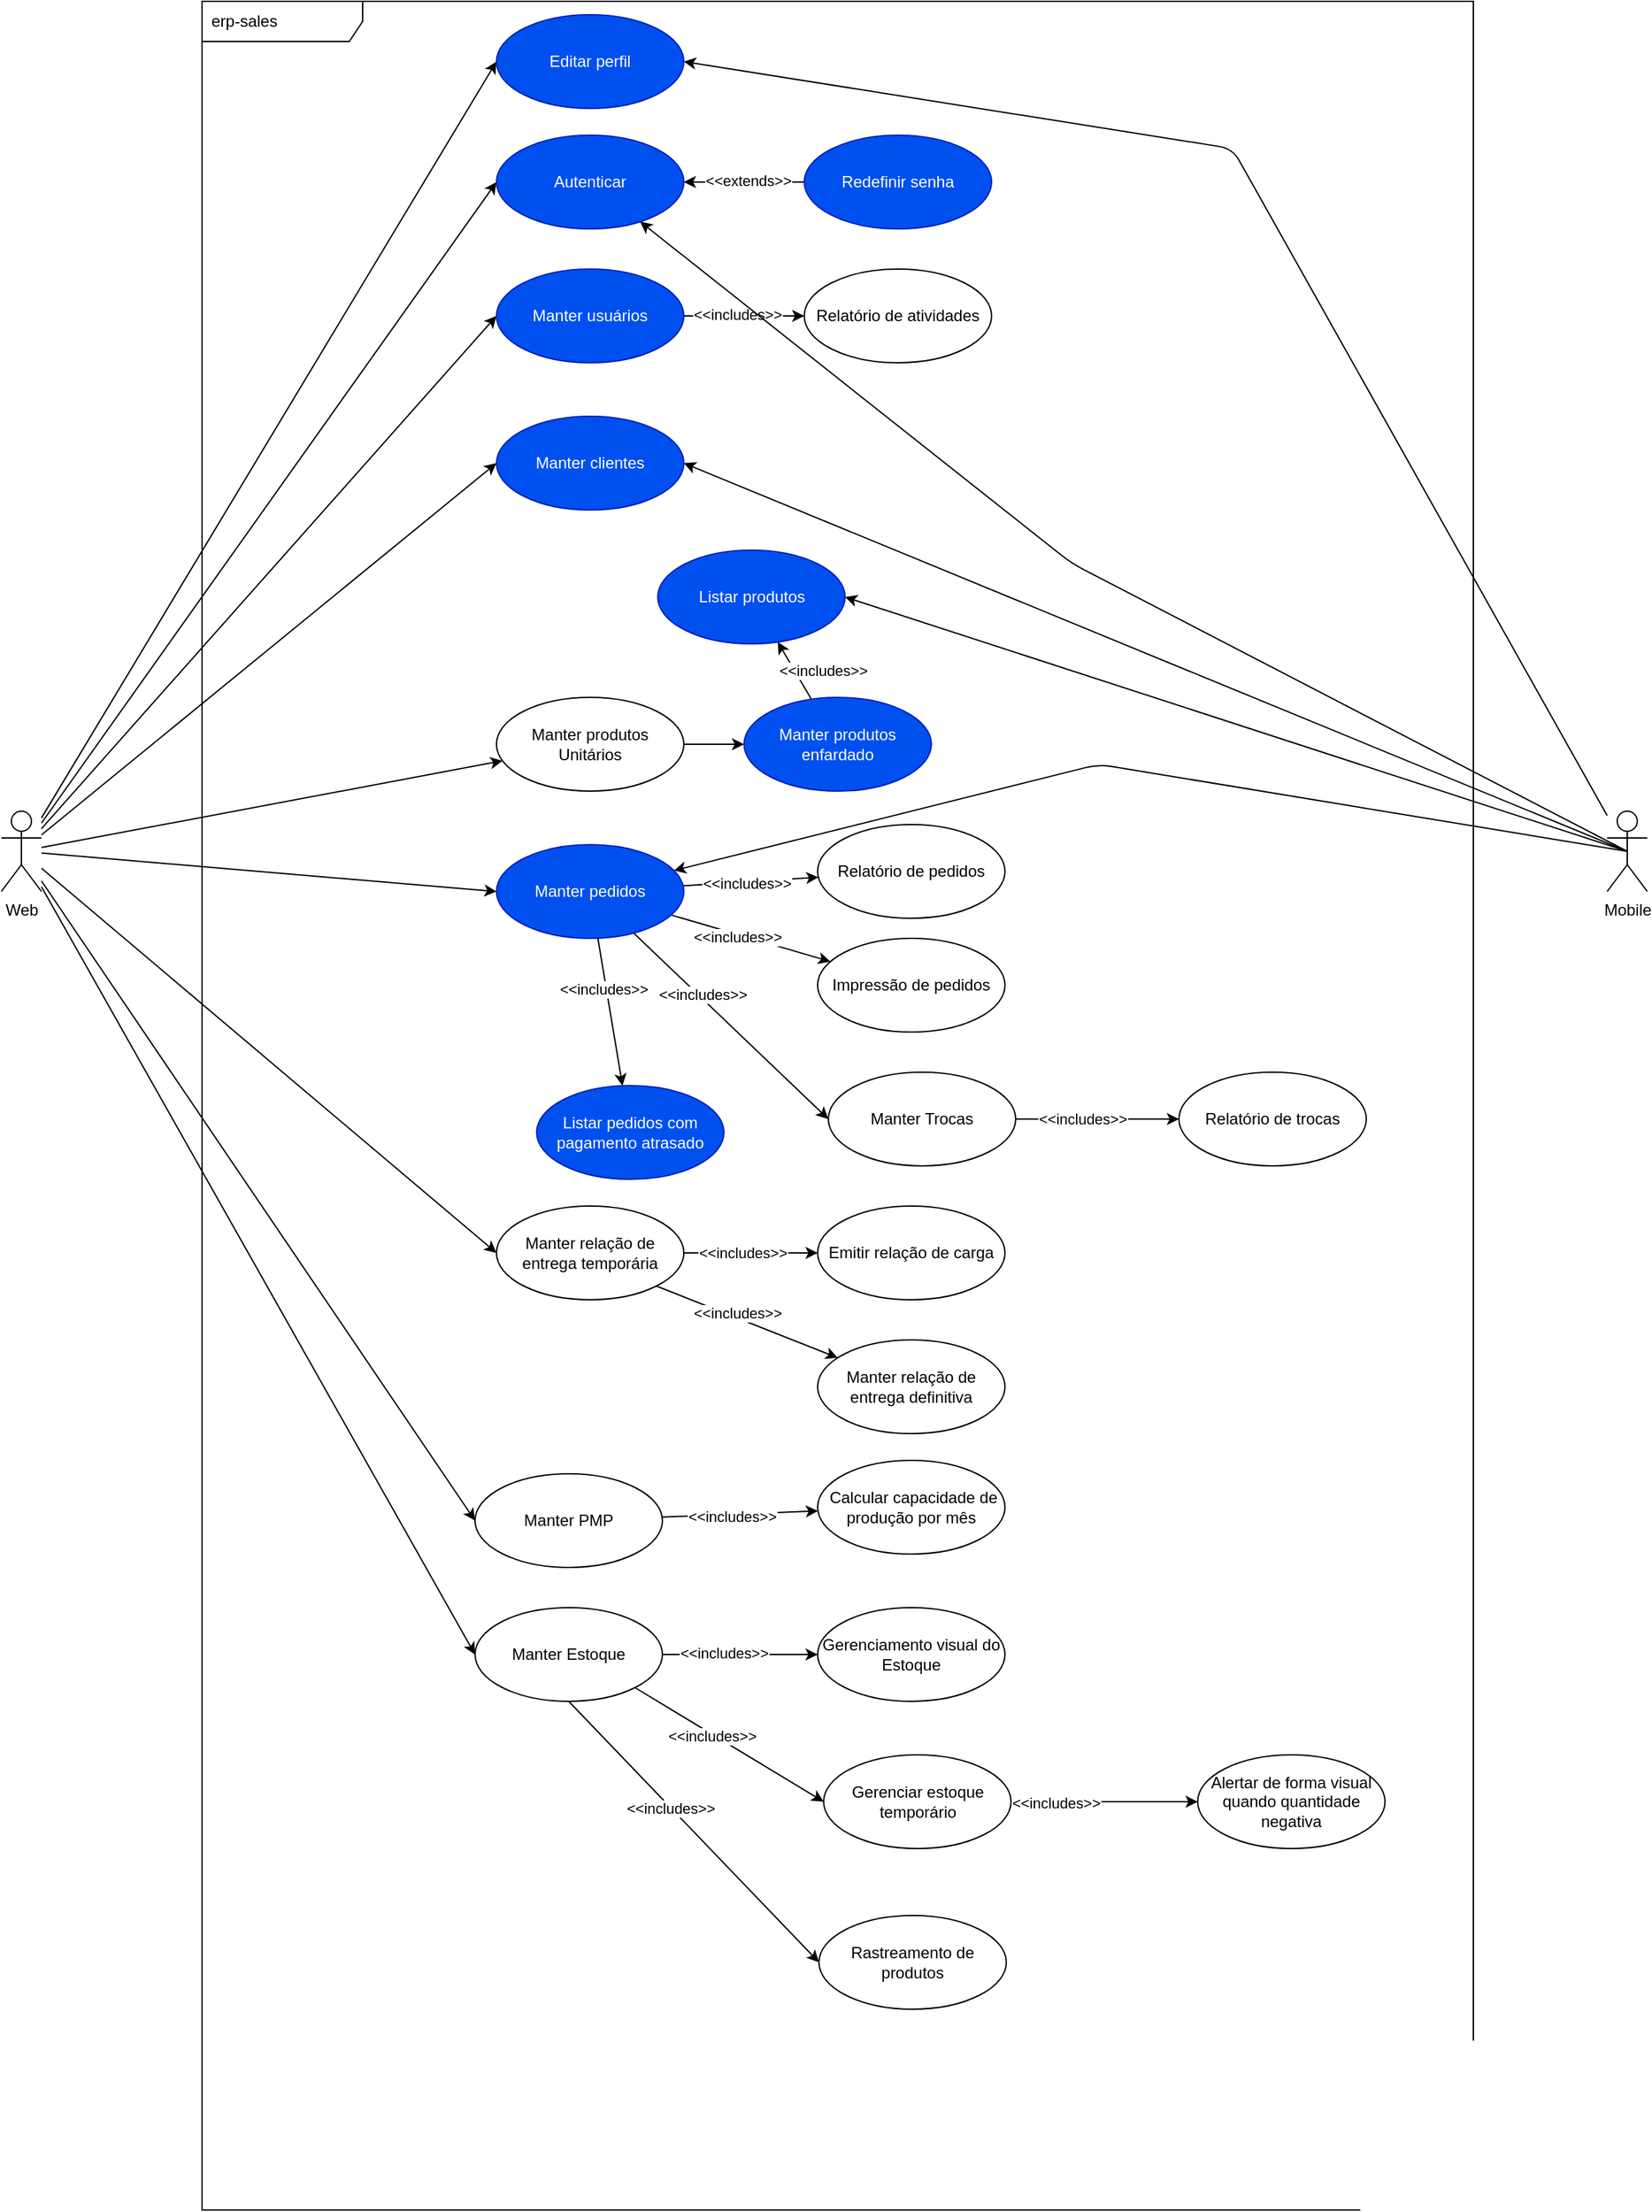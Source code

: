 <mxfile version="20.8.16" type="device"><diagram id="Vpfu3FPoBB0EHiPbHwrK" name="Página-1"><mxGraphModel dx="2073" dy="832" grid="1" gridSize="10" guides="1" tooltips="1" connect="1" arrows="1" fold="1" page="1" pageScale="1" pageWidth="827" pageHeight="1169" math="0" shadow="0"><root><mxCell id="0"/><mxCell id="1" parent="0"/><mxCell id="2" value="erp-sales" style="shape=umlFrame;whiteSpace=wrap;html=1;width=120;height=30;boundedLbl=1;verticalAlign=middle;align=left;spacingLeft=5;" parent="1" vertex="1"><mxGeometry x="210" width="950" height="1650" as="geometry"/></mxCell><mxCell id="42" style="edgeStyle=none;html=1;entryX=0;entryY=0.5;entryDx=0;entryDy=0;" parent="1" source="3" target="4" edge="1"><mxGeometry relative="1" as="geometry"/></mxCell><mxCell id="43" style="edgeStyle=none;html=1;entryX=0;entryY=0.5;entryDx=0;entryDy=0;" parent="1" source="3" target="7" edge="1"><mxGeometry relative="1" as="geometry"/></mxCell><mxCell id="44" style="edgeStyle=none;html=1;" parent="1" source="3" target="8" edge="1"><mxGeometry relative="1" as="geometry"/></mxCell><mxCell id="45" style="edgeStyle=none;html=1;entryX=0;entryY=0.5;entryDx=0;entryDy=0;" parent="1" source="3" target="9" edge="1"><mxGeometry relative="1" as="geometry"/></mxCell><mxCell id="59" style="edgeStyle=none;html=1;entryX=0;entryY=0.5;entryDx=0;entryDy=0;" parent="1" source="3" target="6" edge="1"><mxGeometry relative="1" as="geometry"/></mxCell><mxCell id="60" style="edgeStyle=none;html=1;entryX=0;entryY=0.5;entryDx=0;entryDy=0;" parent="1" source="3" target="51" edge="1"><mxGeometry relative="1" as="geometry"/></mxCell><mxCell id="64" style="edgeStyle=none;html=1;entryX=0;entryY=0.5;entryDx=0;entryDy=0;" parent="1" source="3" target="13" edge="1"><mxGeometry relative="1" as="geometry"/></mxCell><mxCell id="66" style="edgeStyle=none;html=1;entryX=0;entryY=0.5;entryDx=0;entryDy=0;" parent="1" source="3" target="12" edge="1"><mxGeometry relative="1" as="geometry"/></mxCell><mxCell id="71" style="edgeStyle=none;html=1;entryX=0;entryY=0.5;entryDx=0;entryDy=0;" parent="1" source="3" target="70" edge="1"><mxGeometry relative="1" as="geometry"/></mxCell><mxCell id="3" value="Web" style="shape=umlActor;verticalLabelPosition=bottom;verticalAlign=top;html=1;" parent="1" vertex="1"><mxGeometry x="60" y="605" width="30" height="60" as="geometry"/></mxCell><mxCell id="36" value="" style="edgeStyle=none;html=1;" parent="1" source="4" target="34" edge="1"><mxGeometry relative="1" as="geometry"/></mxCell><mxCell id="37" value="&amp;lt;&amp;lt;includes&amp;gt;&amp;gt;" style="edgeLabel;html=1;align=center;verticalAlign=middle;resizable=0;points=[];" parent="36" vertex="1" connectable="0"><mxGeometry x="-0.222" y="-1" relative="1" as="geometry"><mxPoint x="5" y="-2" as="offset"/></mxGeometry></mxCell><mxCell id="4" value="Manter usuários" style="ellipse;whiteSpace=wrap;html=1;fillColor=#0050ef;fontColor=#ffffff;strokeColor=#001DBC;" parent="1" vertex="1"><mxGeometry x="430" y="200" width="140" height="70" as="geometry"/></mxCell><mxCell id="6" value="Autenticar" style="ellipse;whiteSpace=wrap;html=1;fillColor=#0050ef;fontColor=#ffffff;strokeColor=#001DBC;" parent="1" vertex="1"><mxGeometry x="430" y="100" width="140" height="70" as="geometry"/></mxCell><mxCell id="7" value="Manter clientes" style="ellipse;whiteSpace=wrap;html=1;fillColor=#0050ef;fontColor=#ffffff;strokeColor=#001DBC;" parent="1" vertex="1"><mxGeometry x="430" y="310" width="140" height="70" as="geometry"/></mxCell><mxCell id="94" style="edgeStyle=none;html=1;fontFamily=Helvetica;fontSize=12;fontColor=rgb(240, 240, 240);" parent="1" source="105" target="93" edge="1"><mxGeometry relative="1" as="geometry"/></mxCell><mxCell id="95" value="&amp;lt;&amp;lt;includes&amp;gt;&amp;gt;" style="edgeLabel;html=1;align=center;verticalAlign=middle;resizable=0;points=[];fontSize=11;fontFamily=Helvetica;fontColor=default;" parent="94" vertex="1" connectable="0"><mxGeometry x="-0.439" y="-2" relative="1" as="geometry"><mxPoint x="14" y="-9" as="offset"/></mxGeometry></mxCell><mxCell id="106" style="edgeStyle=none;html=1;" parent="1" source="8" target="105" edge="1"><mxGeometry relative="1" as="geometry"/></mxCell><mxCell id="8" value="Manter produtos Unitários" style="ellipse;whiteSpace=wrap;html=1;" parent="1" vertex="1"><mxGeometry x="430" y="520" width="140" height="70" as="geometry"/></mxCell><mxCell id="16" value="" style="edgeStyle=none;html=1;" parent="1" source="9" target="15" edge="1"><mxGeometry relative="1" as="geometry"/></mxCell><mxCell id="17" value="&amp;lt;&amp;lt;includes&amp;gt;&amp;gt;" style="edgeLabel;html=1;align=center;verticalAlign=middle;resizable=0;points=[];" parent="16" vertex="1" connectable="0"><mxGeometry x="-0.275" y="-1" relative="1" as="geometry"><mxPoint x="11" y="-1" as="offset"/></mxGeometry></mxCell><mxCell id="47" style="edgeStyle=none;html=1;" parent="1" source="9" target="46" edge="1"><mxGeometry relative="1" as="geometry"/></mxCell><mxCell id="48" value="&amp;lt;&amp;lt;includes&amp;gt;&amp;gt;" style="edgeLabel;html=1;align=center;verticalAlign=middle;resizable=0;points=[];" parent="47" vertex="1" connectable="0"><mxGeometry x="-0.326" y="1" relative="1" as="geometry"><mxPoint x="9" y="5" as="offset"/></mxGeometry></mxCell><mxCell id="74" style="edgeStyle=none;html=1;entryX=0;entryY=0.5;entryDx=0;entryDy=0;" parent="1" source="9" target="72" edge="1"><mxGeometry relative="1" as="geometry"/></mxCell><mxCell id="75" value="&amp;lt;&amp;lt;includes&amp;gt;&amp;gt;" style="edgeLabel;html=1;align=center;verticalAlign=middle;resizable=0;points=[];" parent="74" vertex="1" connectable="0"><mxGeometry x="-0.314" y="2" relative="1" as="geometry"><mxPoint as="offset"/></mxGeometry></mxCell><mxCell id="103" style="edgeStyle=none;html=1;" parent="1" source="9" target="102" edge="1"><mxGeometry relative="1" as="geometry"/></mxCell><mxCell id="104" value="&amp;lt;&amp;lt;includes&amp;gt;&amp;gt;" style="edgeLabel;html=1;align=center;verticalAlign=middle;resizable=0;points=[];" parent="103" vertex="1" connectable="0"><mxGeometry x="-0.315" y="-2" relative="1" as="geometry"><mxPoint as="offset"/></mxGeometry></mxCell><mxCell id="9" value="Manter pedidos" style="ellipse;whiteSpace=wrap;html=1;fillColor=#0050ef;fontColor=#ffffff;strokeColor=#001DBC;" parent="1" vertex="1"><mxGeometry x="430" y="630" width="140" height="70" as="geometry"/></mxCell><mxCell id="33" value="" style="edgeStyle=none;html=1;" parent="1" source="12" target="32" edge="1"><mxGeometry relative="1" as="geometry"/></mxCell><mxCell id="49" value="&amp;lt;&amp;lt;includes&amp;gt;&amp;gt;" style="edgeLabel;html=1;align=center;verticalAlign=middle;resizable=0;points=[];" parent="33" vertex="1" connectable="0"><mxGeometry x="-0.34" y="-1" relative="1" as="geometry"><mxPoint x="13" as="offset"/></mxGeometry></mxCell><mxCell id="12" value="Manter PMP" style="ellipse;whiteSpace=wrap;html=1;" parent="1" vertex="1"><mxGeometry x="414" y="1100" width="140" height="70" as="geometry"/></mxCell><mxCell id="27" value="" style="edgeStyle=none;html=1;" parent="1" source="13" target="26" edge="1"><mxGeometry relative="1" as="geometry"/></mxCell><mxCell id="28" value="&amp;lt;&amp;lt;includes&amp;gt;&amp;gt;" style="edgeLabel;html=1;align=center;verticalAlign=middle;resizable=0;points=[];" parent="27" vertex="1" connectable="0"><mxGeometry x="-0.45" y="2" relative="1" as="geometry"><mxPoint x="14" y="1" as="offset"/></mxGeometry></mxCell><mxCell id="13" value="Manter Estoque" style="ellipse;whiteSpace=wrap;html=1;" parent="1" vertex="1"><mxGeometry x="414" y="1200" width="140" height="70" as="geometry"/></mxCell><mxCell id="31" value="" style="edgeStyle=none;html=1;" parent="1" edge="1"><mxGeometry relative="1" as="geometry"><mxPoint x="570" y="1385" as="sourcePoint"/></mxGeometry></mxCell><mxCell id="50" value="&amp;lt;&amp;lt;includes&amp;gt;&amp;gt;" style="edgeLabel;html=1;align=center;verticalAlign=middle;resizable=0;points=[];" parent="31" vertex="1" connectable="0"><mxGeometry x="-0.463" relative="1" as="geometry"><mxPoint x="20" as="offset"/></mxGeometry></mxCell><mxCell id="15" value="Relatório de pedidos" style="ellipse;whiteSpace=wrap;html=1;" parent="1" vertex="1"><mxGeometry x="670" y="615" width="140" height="70" as="geometry"/></mxCell><mxCell id="26" value="Gerenciamento visual do Estoque" style="ellipse;whiteSpace=wrap;html=1;" parent="1" vertex="1"><mxGeometry x="670" y="1200" width="140" height="70" as="geometry"/></mxCell><mxCell id="32" value="&amp;nbsp;Calcular capacidade de produção por mês" style="ellipse;whiteSpace=wrap;html=1;" parent="1" vertex="1"><mxGeometry x="670" y="1090" width="140" height="70" as="geometry"/></mxCell><mxCell id="34" value="Relatório de atividades" style="ellipse;whiteSpace=wrap;html=1;" parent="1" vertex="1"><mxGeometry x="660" y="200" width="140" height="70" as="geometry"/></mxCell><mxCell id="46" value="Impressão de pedidos" style="ellipse;whiteSpace=wrap;html=1;" parent="1" vertex="1"><mxGeometry x="670" y="700" width="140" height="70" as="geometry"/></mxCell><mxCell id="54" style="edgeStyle=none;html=1;" parent="1" source="51" target="53" edge="1"><mxGeometry relative="1" as="geometry"/></mxCell><mxCell id="55" value="&amp;lt;&amp;lt;includes&amp;gt;&amp;gt;" style="edgeLabel;html=1;align=center;verticalAlign=middle;resizable=0;points=[];" parent="54" vertex="1" connectable="0"><mxGeometry x="-0.323" y="-1" relative="1" as="geometry"><mxPoint x="10" y="-1" as="offset"/></mxGeometry></mxCell><mxCell id="79" style="edgeStyle=none;html=1;exitX=1;exitY=1;exitDx=0;exitDy=0;" parent="1" source="51" target="78" edge="1"><mxGeometry relative="1" as="geometry"/></mxCell><mxCell id="80" value="&amp;lt;&amp;lt;includes&amp;gt;&amp;gt;" style="edgeLabel;html=1;align=center;verticalAlign=middle;resizable=0;points=[];" parent="79" vertex="1" connectable="0"><mxGeometry x="-0.442" y="2" relative="1" as="geometry"><mxPoint x="22" y="7" as="offset"/></mxGeometry></mxCell><mxCell id="51" value="Manter relação de entrega temporária" style="ellipse;whiteSpace=wrap;html=1;" parent="1" vertex="1"><mxGeometry x="430" y="900" width="140" height="70" as="geometry"/></mxCell><mxCell id="53" value="Emitir relação de carga" style="ellipse;whiteSpace=wrap;html=1;" parent="1" vertex="1"><mxGeometry x="670" y="900" width="140" height="70" as="geometry"/></mxCell><mxCell id="57" value="" style="edgeStyle=none;html=1;exitX=0;exitY=0.5;exitDx=0;exitDy=0;" parent="1" source="56" target="6" edge="1"><mxGeometry relative="1" as="geometry"><mxPoint x="650" y="130" as="sourcePoint"/></mxGeometry></mxCell><mxCell id="58" value="&amp;lt;&amp;lt;extends&amp;gt;&amp;gt;" style="edgeLabel;html=1;align=center;verticalAlign=middle;resizable=0;points=[];" parent="57" vertex="1" connectable="0"><mxGeometry x="-0.356" y="1" relative="1" as="geometry"><mxPoint x="-13" y="-2" as="offset"/></mxGeometry></mxCell><mxCell id="56" value="Redefinir senha" style="ellipse;whiteSpace=wrap;html=1;fillColor=#0050ef;fontColor=#ffffff;strokeColor=#001DBC;" parent="1" vertex="1"><mxGeometry x="660" y="100" width="140" height="70" as="geometry"/></mxCell><mxCell id="82" value="" style="edgeStyle=none;html=1;" parent="1" edge="1"><mxGeometry relative="1" as="geometry"><mxPoint x="810" y="1065" as="sourcePoint"/></mxGeometry></mxCell><mxCell id="70" value="Editar perfil" style="ellipse;whiteSpace=wrap;html=1;fillColor=#0050ef;fontColor=#ffffff;strokeColor=#001DBC;" parent="1" vertex="1"><mxGeometry x="430" y="10" width="140" height="70" as="geometry"/></mxCell><mxCell id="76" value="" style="edgeStyle=none;html=1;" parent="1" source="72" target="73" edge="1"><mxGeometry relative="1" as="geometry"/></mxCell><mxCell id="77" value="&amp;lt;&amp;lt;includes&amp;gt;&amp;gt;" style="edgeLabel;html=1;align=center;verticalAlign=middle;resizable=0;points=[];" parent="76" vertex="1" connectable="0"><mxGeometry x="-0.278" relative="1" as="geometry"><mxPoint x="6" as="offset"/></mxGeometry></mxCell><mxCell id="72" value="Manter Trocas" style="ellipse;whiteSpace=wrap;html=1;" parent="1" vertex="1"><mxGeometry x="678" y="800" width="140" height="70" as="geometry"/></mxCell><mxCell id="73" value="Relatório de trocas" style="ellipse;whiteSpace=wrap;html=1;" parent="1" vertex="1"><mxGeometry x="940" y="800" width="140" height="70" as="geometry"/></mxCell><mxCell id="78" value="Manter relação de entrega definitiva" style="ellipse;whiteSpace=wrap;html=1;" parent="1" vertex="1"><mxGeometry x="670" y="1000" width="140" height="70" as="geometry"/></mxCell><mxCell id="83" style="edgeStyle=none;html=1;exitX=1;exitY=1;exitDx=0;exitDy=0;entryX=0;entryY=0.5;entryDx=0;entryDy=0;" parent="1" source="13" target="85" edge="1"><mxGeometry relative="1" as="geometry"><mxPoint x="569.997" y="1550.251" as="sourcePoint"/></mxGeometry></mxCell><mxCell id="84" value="&amp;lt;&amp;lt;includes&amp;gt;&amp;gt;" style="edgeLabel;html=1;align=center;verticalAlign=middle;resizable=0;points=[];" parent="83" vertex="1" connectable="0"><mxGeometry x="-0.183" y="-1" relative="1" as="geometry"><mxPoint as="offset"/></mxGeometry></mxCell><mxCell id="87" style="edgeStyle=none;html=1;exitX=1;exitY=0.5;exitDx=0;exitDy=0;entryX=0;entryY=0.5;entryDx=0;entryDy=0;" parent="1" source="85" target="86" edge="1"><mxGeometry relative="1" as="geometry"/></mxCell><mxCell id="88" value="&amp;lt;&amp;lt;includes&amp;gt;&amp;gt;" style="edgeLabel;html=1;align=center;verticalAlign=middle;resizable=0;points=[];" parent="87" vertex="1" connectable="0"><mxGeometry x="-0.534" y="-1" relative="1" as="geometry"><mxPoint x="1" as="offset"/></mxGeometry></mxCell><mxCell id="85" value="Gerenciar estoque temporário" style="ellipse;whiteSpace=wrap;html=1;" parent="1" vertex="1"><mxGeometry x="674.5" y="1310" width="140" height="70" as="geometry"/></mxCell><mxCell id="86" value="Alertar de forma visual quando quantidade negativa" style="ellipse;whiteSpace=wrap;html=1;" parent="1" vertex="1"><mxGeometry x="954" y="1310" width="140" height="70" as="geometry"/></mxCell><mxCell id="90" style="edgeStyle=none;html=1;fontFamily=Helvetica;fontSize=12;fontColor=rgb(240, 240, 240);exitX=0.5;exitY=0.5;exitDx=0;exitDy=0;exitPerimeter=0;" parent="1" source="M2-9PNbFp-CF4zyXc2WS-96" target="6" edge="1"><mxGeometry relative="1" as="geometry"><Array as="points"><mxPoint x="860" y="420"/></Array><mxPoint x="1250" y="631.852" as="sourcePoint"/></mxGeometry></mxCell><mxCell id="91" style="edgeStyle=none;html=1;entryX=1;entryY=0.5;entryDx=0;entryDy=0;fontFamily=Helvetica;fontSize=12;fontColor=rgb(240, 240, 240);exitX=0.5;exitY=0.5;exitDx=0;exitDy=0;exitPerimeter=0;" parent="1" source="M2-9PNbFp-CF4zyXc2WS-96" target="7" edge="1"><mxGeometry relative="1" as="geometry"><mxPoint x="1250" y="633.633" as="sourcePoint"/></mxGeometry></mxCell><mxCell id="92" style="edgeStyle=none;html=1;fontFamily=Helvetica;fontSize=12;fontColor=rgb(240, 240, 240);exitX=0.5;exitY=0.5;exitDx=0;exitDy=0;exitPerimeter=0;" parent="1" source="M2-9PNbFp-CF4zyXc2WS-96" target="9" edge="1"><mxGeometry relative="1" as="geometry"><Array as="points"><mxPoint x="880" y="570"/></Array><mxPoint x="1250" y="637.273" as="sourcePoint"/></mxGeometry></mxCell><mxCell id="96" style="edgeStyle=none;html=1;entryX=1;entryY=0.5;entryDx=0;entryDy=0;fontFamily=Helvetica;fontSize=12;fontColor=rgb(240, 240, 240);exitX=0.5;exitY=0.5;exitDx=0;exitDy=0;exitPerimeter=0;" parent="1" source="M2-9PNbFp-CF4zyXc2WS-96" target="93" edge="1"><mxGeometry relative="1" as="geometry"><mxPoint x="1250" y="635" as="sourcePoint"/></mxGeometry></mxCell><mxCell id="93" value="Listar produtos" style="ellipse;whiteSpace=wrap;html=1;fillColor=#0050ef;fontColor=#ffffff;strokeColor=#001DBC;" parent="1" vertex="1"><mxGeometry x="550.5" y="410" width="140" height="70" as="geometry"/></mxCell><mxCell id="98" style="edgeStyle=none;html=1;entryX=1;entryY=0.5;entryDx=0;entryDy=0;" parent="1" source="M2-9PNbFp-CF4zyXc2WS-96" target="70" edge="1"><mxGeometry relative="1" as="geometry"><Array as="points"><mxPoint x="980" y="110"/></Array></mxGeometry></mxCell><mxCell id="M2-9PNbFp-CF4zyXc2WS-96" value="Mobile" style="shape=umlActor;verticalLabelPosition=bottom;verticalAlign=top;html=1;" parent="1" vertex="1"><mxGeometry x="1260" y="605" width="30" height="60" as="geometry"/></mxCell><mxCell id="99" style="edgeStyle=none;html=1;exitX=0.5;exitY=1;exitDx=0;exitDy=0;entryX=0;entryY=0.5;entryDx=0;entryDy=0;" parent="1" source="13" target="101" edge="1"><mxGeometry relative="1" as="geometry"><mxPoint x="685.5" y="1490" as="sourcePoint"/></mxGeometry></mxCell><mxCell id="100" value="&amp;lt;&amp;lt;includes&amp;gt;&amp;gt;" style="edgeLabel;html=1;align=center;verticalAlign=middle;resizable=0;points=[];" parent="99" vertex="1" connectable="0"><mxGeometry x="-0.4" relative="1" as="geometry"><mxPoint x="20" y="21" as="offset"/></mxGeometry></mxCell><mxCell id="101" value="Rastreamento de produtos" style="ellipse;whiteSpace=wrap;html=1;" parent="1" vertex="1"><mxGeometry x="671" y="1430" width="140" height="70" as="geometry"/></mxCell><mxCell id="102" value="Listar pedidos com pagamento atrasado" style="ellipse;whiteSpace=wrap;html=1;fillColor=#0050ef;fontColor=#ffffff;strokeColor=#001DBC;" parent="1" vertex="1"><mxGeometry x="460" y="810" width="140" height="70" as="geometry"/></mxCell><mxCell id="105" value="Manter produtos enfardado" style="ellipse;whiteSpace=wrap;html=1;fillColor=#0050ef;fontColor=#ffffff;strokeColor=#001DBC;" parent="1" vertex="1"><mxGeometry x="615" y="520" width="140" height="70" as="geometry"/></mxCell></root></mxGraphModel></diagram></mxfile>